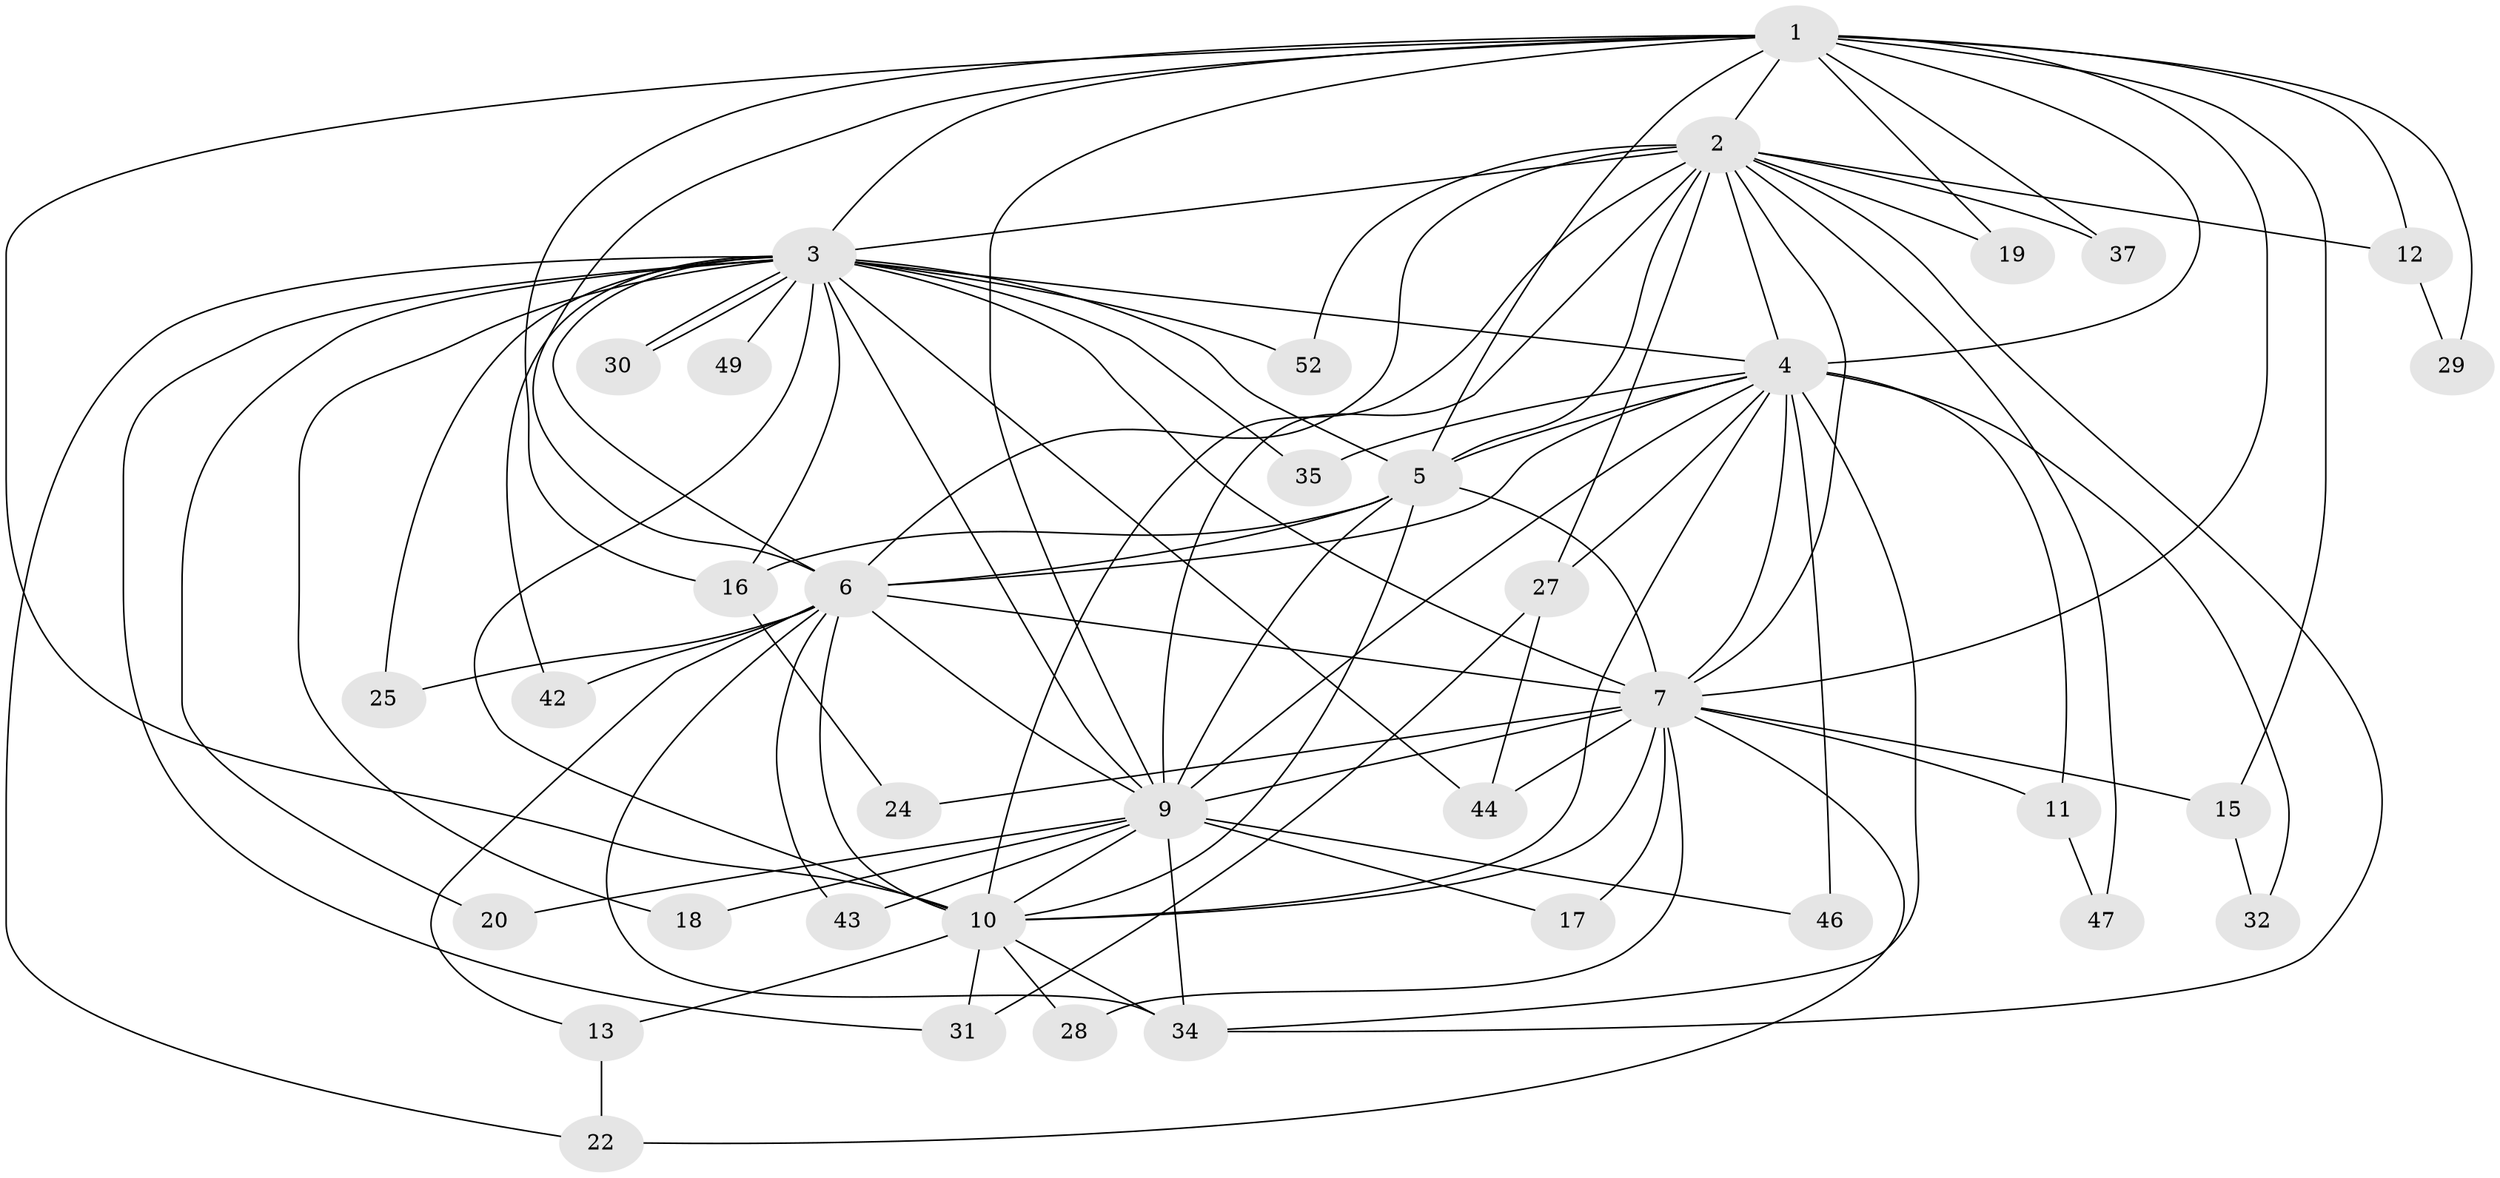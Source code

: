 // original degree distribution, {16: 0.057692307692307696, 17: 0.019230769230769232, 24: 0.019230769230769232, 12: 0.019230769230769232, 15: 0.038461538461538464, 14: 0.019230769230769232, 11: 0.019230769230769232, 4: 0.038461538461538464, 3: 0.15384615384615385, 2: 0.5769230769230769, 5: 0.038461538461538464}
// Generated by graph-tools (version 1.1) at 2025/11/02/27/25 16:11:00]
// undirected, 37 vertices, 98 edges
graph export_dot {
graph [start="1"]
  node [color=gray90,style=filled];
  1 [super="+41"];
  2 [super="+36"];
  3 [super="+21"];
  4 [super="+45"];
  5 [super="+48"];
  6 [super="+40"];
  7 [super="+8"];
  9 [super="+26"];
  10 [super="+39"];
  11 [super="+14"];
  12;
  13;
  15;
  16 [super="+33"];
  17;
  18;
  19;
  20;
  22 [super="+23"];
  24;
  25;
  27;
  28;
  29;
  30;
  31 [super="+38"];
  32;
  34 [super="+50"];
  35;
  37;
  42;
  43;
  44 [super="+51"];
  46;
  47;
  49;
  52;
  1 -- 2;
  1 -- 3;
  1 -- 4;
  1 -- 5;
  1 -- 6;
  1 -- 7 [weight=2];
  1 -- 9;
  1 -- 10 [weight=2];
  1 -- 12;
  1 -- 15;
  1 -- 16;
  1 -- 19;
  1 -- 29;
  1 -- 37;
  2 -- 3;
  2 -- 4;
  2 -- 5;
  2 -- 6 [weight=2];
  2 -- 7 [weight=2];
  2 -- 9 [weight=2];
  2 -- 10;
  2 -- 12;
  2 -- 19;
  2 -- 27;
  2 -- 34;
  2 -- 37;
  2 -- 52;
  2 -- 47;
  3 -- 4;
  3 -- 5;
  3 -- 6;
  3 -- 7 [weight=2];
  3 -- 9;
  3 -- 10 [weight=2];
  3 -- 16 [weight=2];
  3 -- 18;
  3 -- 20;
  3 -- 22;
  3 -- 25;
  3 -- 30;
  3 -- 30;
  3 -- 31;
  3 -- 35;
  3 -- 42;
  3 -- 44;
  3 -- 49 [weight=2];
  3 -- 52;
  4 -- 5;
  4 -- 6;
  4 -- 7 [weight=2];
  4 -- 9;
  4 -- 10;
  4 -- 11 [weight=2];
  4 -- 27;
  4 -- 32;
  4 -- 35;
  4 -- 46;
  4 -- 34;
  5 -- 6;
  5 -- 7 [weight=2];
  5 -- 9;
  5 -- 10;
  5 -- 16;
  6 -- 7 [weight=2];
  6 -- 9;
  6 -- 10;
  6 -- 13;
  6 -- 25;
  6 -- 42;
  6 -- 43;
  6 -- 34;
  7 -- 9 [weight=2];
  7 -- 10 [weight=2];
  7 -- 15;
  7 -- 17;
  7 -- 22;
  7 -- 28;
  7 -- 11;
  7 -- 24;
  7 -- 44;
  9 -- 10;
  9 -- 17;
  9 -- 18;
  9 -- 20;
  9 -- 34;
  9 -- 43;
  9 -- 46;
  10 -- 13;
  10 -- 28;
  10 -- 31;
  10 -- 34;
  11 -- 47;
  12 -- 29;
  13 -- 22;
  15 -- 32;
  16 -- 24;
  27 -- 44;
  27 -- 31;
}
